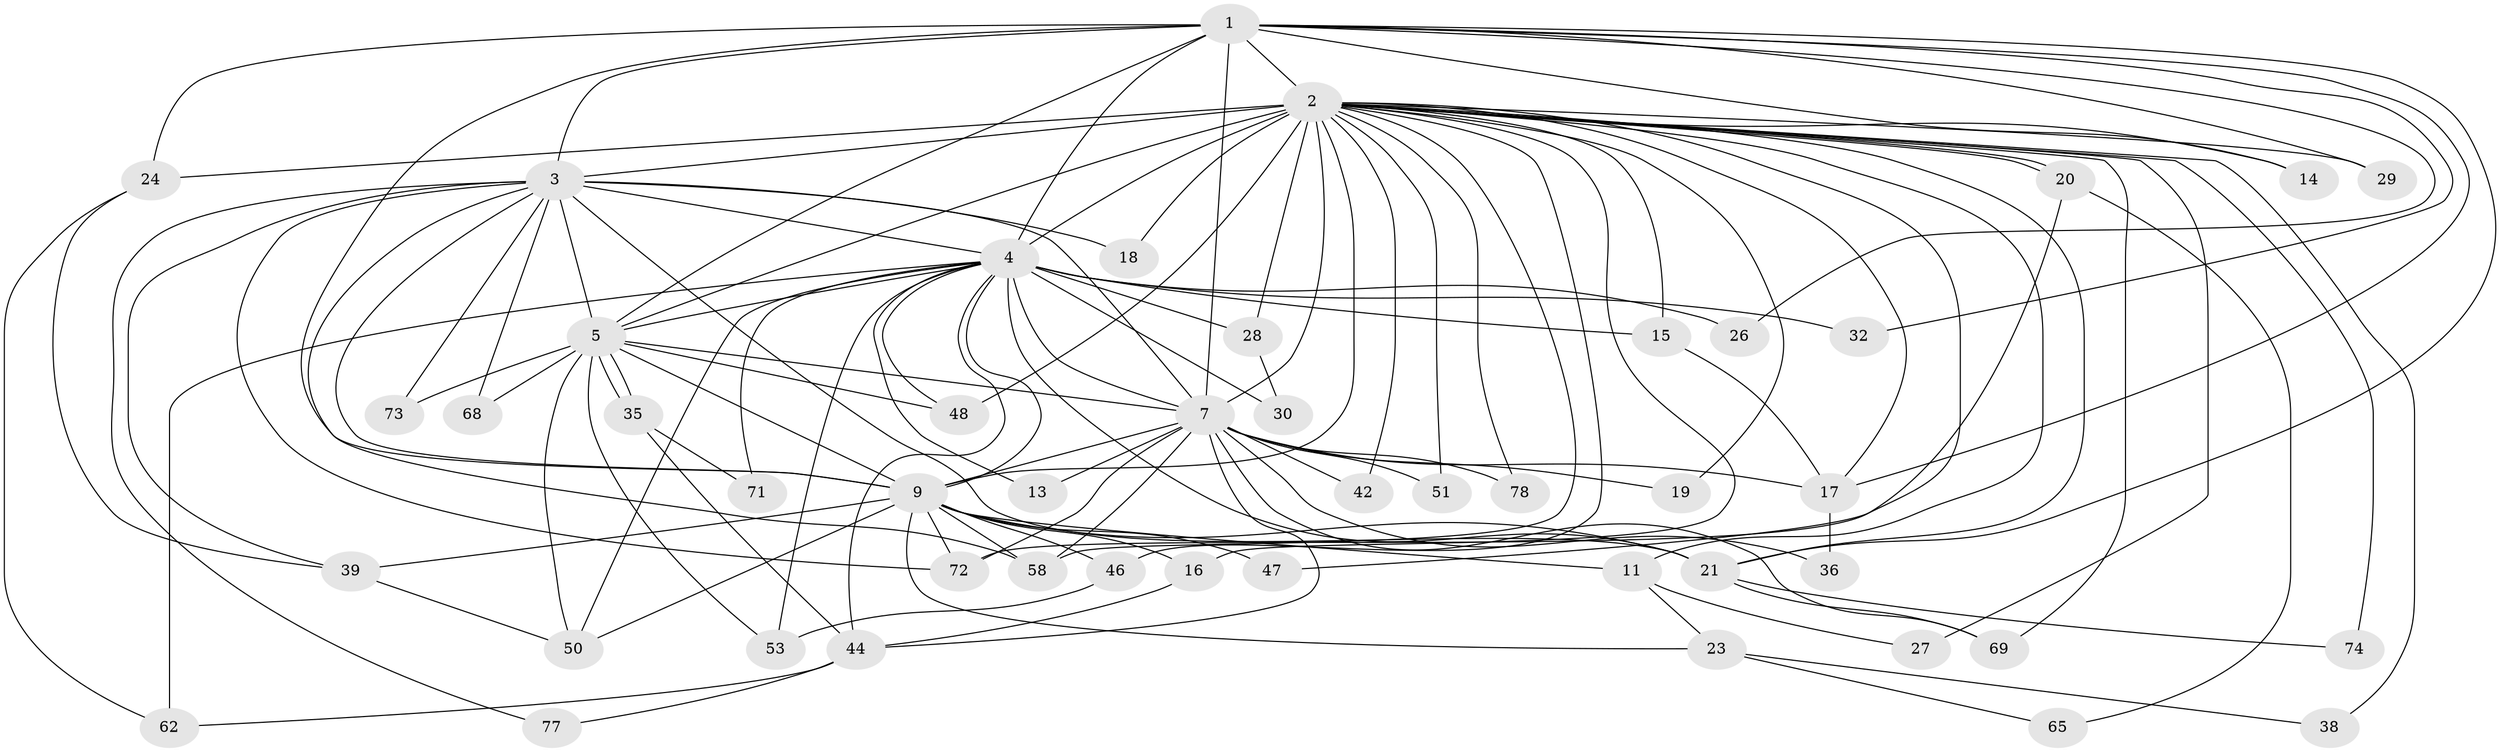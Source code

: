 // original degree distribution, {19: 0.010309278350515464, 18: 0.020618556701030927, 17: 0.030927835051546393, 22: 0.010309278350515464, 23: 0.010309278350515464, 21: 0.020618556701030927, 4: 0.10309278350515463, 9: 0.010309278350515464, 2: 0.4742268041237113, 3: 0.24742268041237114, 5: 0.041237113402061855, 6: 0.020618556701030927}
// Generated by graph-tools (version 1.1) at 2025/17/03/04/25 18:17:52]
// undirected, 48 vertices, 121 edges
graph export_dot {
graph [start="1"]
  node [color=gray90,style=filled];
  1 [super="+22"];
  2 [super="+31+83+6"];
  3;
  4 [super="+12+54+33+52"];
  5 [super="+64+55"];
  7;
  9;
  11;
  13;
  14;
  15 [super="+59"];
  16;
  17;
  18;
  19;
  20 [super="+43"];
  21 [super="+40"];
  23;
  24;
  26;
  27 [super="+56"];
  28;
  29;
  30;
  32;
  35;
  36;
  38;
  39 [super="+97"];
  42;
  44 [super="+45"];
  46 [super="+95"];
  47 [super="+70"];
  48;
  50;
  51;
  53;
  58 [super="+89+90"];
  62 [super="+85"];
  65;
  68;
  69 [super="+75"];
  71;
  72 [super="+88+84"];
  73;
  74 [super="+80"];
  77;
  78;
  1 -- 2 [weight=4];
  1 -- 3;
  1 -- 4 [weight=3];
  1 -- 5 [weight=3];
  1 -- 7;
  1 -- 9;
  1 -- 14;
  1 -- 17;
  1 -- 24;
  1 -- 26;
  1 -- 29;
  1 -- 32;
  1 -- 21;
  2 -- 3 [weight=4];
  2 -- 4 [weight=10];
  2 -- 5 [weight=6];
  2 -- 7 [weight=5];
  2 -- 9 [weight=5];
  2 -- 15 [weight=2];
  2 -- 20 [weight=2];
  2 -- 20;
  2 -- 27 [weight=2];
  2 -- 42;
  2 -- 51;
  2 -- 21 [weight=2];
  2 -- 69;
  2 -- 74 [weight=2];
  2 -- 11;
  2 -- 14;
  2 -- 16;
  2 -- 17;
  2 -- 18;
  2 -- 19;
  2 -- 78;
  2 -- 24 [weight=2];
  2 -- 28;
  2 -- 29;
  2 -- 38;
  2 -- 46;
  2 -- 47 [weight=2];
  2 -- 48;
  2 -- 58;
  3 -- 4;
  3 -- 5;
  3 -- 7;
  3 -- 9;
  3 -- 18;
  3 -- 21;
  3 -- 58;
  3 -- 68;
  3 -- 73;
  3 -- 77;
  3 -- 72;
  3 -- 39;
  4 -- 5;
  4 -- 7;
  4 -- 9 [weight=2];
  4 -- 28;
  4 -- 32;
  4 -- 13;
  4 -- 53;
  4 -- 26;
  4 -- 30;
  4 -- 50;
  4 -- 48;
  4 -- 44;
  4 -- 62;
  4 -- 15;
  4 -- 21;
  4 -- 71;
  5 -- 7;
  5 -- 9;
  5 -- 35;
  5 -- 35;
  5 -- 48 [weight=2];
  5 -- 53;
  5 -- 68;
  5 -- 50;
  5 -- 73;
  7 -- 9;
  7 -- 13;
  7 -- 17;
  7 -- 19;
  7 -- 36;
  7 -- 42;
  7 -- 44;
  7 -- 51;
  7 -- 69;
  7 -- 72;
  7 -- 78;
  7 -- 58 [weight=2];
  9 -- 11;
  9 -- 16;
  9 -- 21;
  9 -- 23;
  9 -- 39;
  9 -- 46;
  9 -- 47;
  9 -- 50;
  9 -- 58;
  9 -- 72;
  11 -- 23;
  11 -- 27;
  15 -- 17;
  16 -- 44;
  17 -- 36;
  20 -- 72;
  20 -- 65;
  21 -- 74;
  21 -- 69;
  23 -- 38;
  23 -- 65;
  24 -- 39;
  24 -- 62;
  28 -- 30;
  35 -- 71;
  35 -- 44;
  39 -- 50;
  44 -- 77;
  44 -- 62;
  46 -- 53;
}
